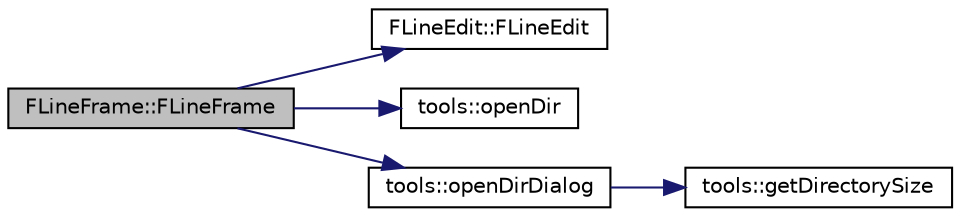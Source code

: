 digraph "FLineFrame::FLineFrame"
{
 // INTERACTIVE_SVG=YES
  edge [fontname="Helvetica",fontsize="10",labelfontname="Helvetica",labelfontsize="10"];
  node [fontname="Helvetica",fontsize="10",shape=record];
  rankdir="LR";
  Node0 [label="FLineFrame::FLineFrame",height=0.2,width=0.4,color="black", fillcolor="grey75", style="filled", fontcolor="black"];
  Node0 -> Node1 [color="midnightblue",fontsize="10",style="solid",fontname="Helvetica"];
  Node1 [label="FLineEdit::FLineEdit",height=0.2,width=0.4,color="black", fillcolor="white", style="filled",URL="$class_f_line_edit.html#a7f13e341cfb5891bfaf1139663609eee"];
  Node0 -> Node2 [color="midnightblue",fontsize="10",style="solid",fontname="Helvetica"];
  Node2 [label="tools::openDir",height=0.2,width=0.4,color="black", fillcolor="white", style="filled",URL="$classtools.html#a87e526e69a91b82f7db7a462a921847c",tooltip="Vérifie l&#39;existence d&#39;un dossier et l&#39;ouvre avec le gestionnaire de fichier du système d&#39;exploitation..."];
  Node0 -> Node3 [color="midnightblue",fontsize="10",style="solid",fontname="Helvetica"];
  Node3 [label="tools::openDirDialog",height=0.2,width=0.4,color="black", fillcolor="white", style="filled",URL="$classtools.html#ae23a9d29a31142e239d5d72e8201ebf4",tooltip="Sélectionne un répertoire et renvoie son chemin. "];
  Node3 -> Node4 [color="midnightblue",fontsize="10",style="solid",fontname="Helvetica"];
  Node4 [label="tools::getDirectorySize",height=0.2,width=0.4,color="black", fillcolor="white", style="filled",URL="$classtools.html#a507c567954c39f293c8ab884a0fbcc32",tooltip="Calcule le cumul de la taille des fichiers, éventuellement restreints à une extension donnée..."];
}
